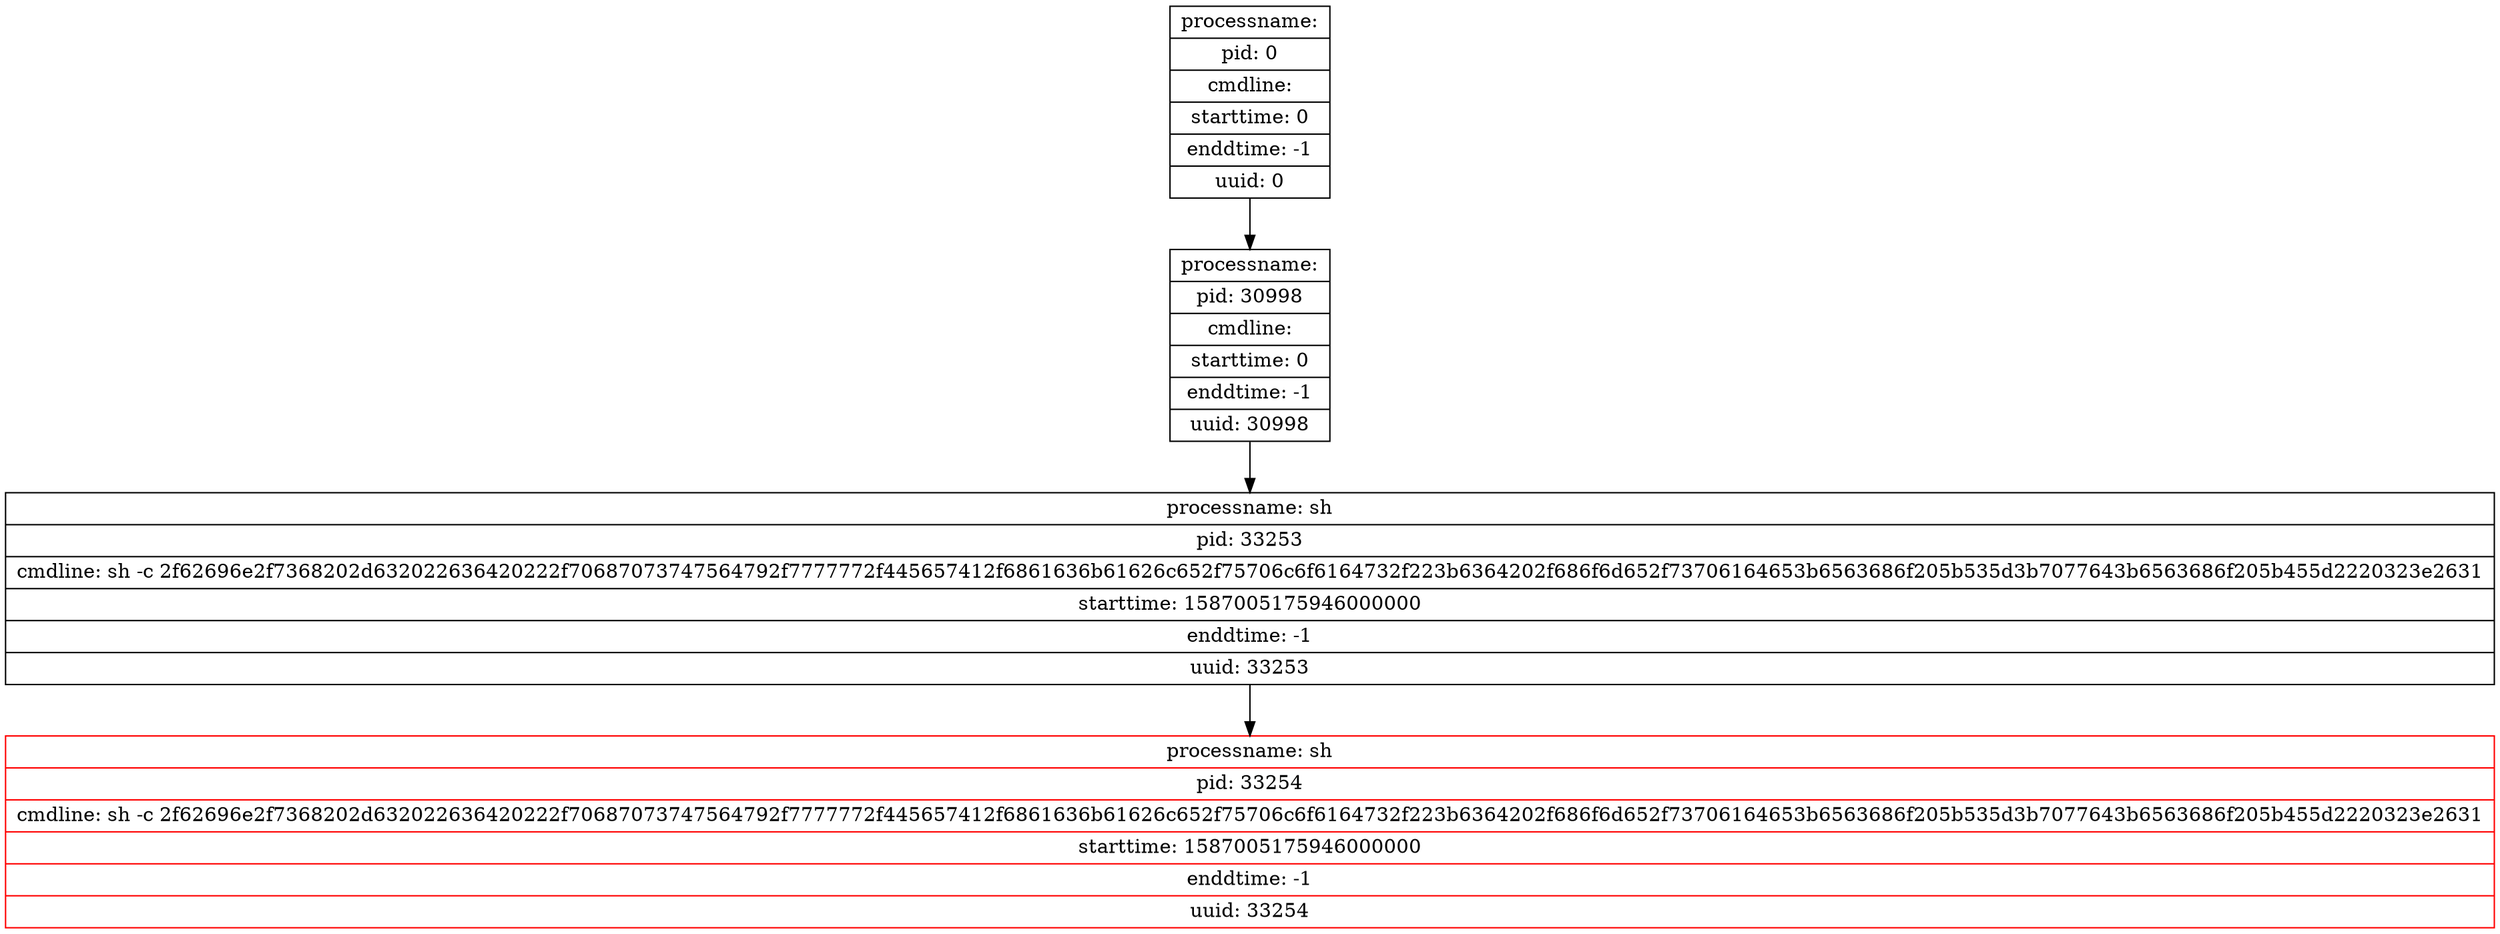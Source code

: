 digraph graph1 {
node [shape = record];
table45 [label = "{<head>processname: sh | pid: 33254 | cmdline: sh -c 2f62696e2f7368202d632022636420222f70687073747564792f7777772f445657412f6861636b61626c652f75706c6f6164732f223b6364202f686f6d652f73706164653b6563686f205b535d3b7077643b6563686f205b455d2220323e2631 | starttime: 1587005175946000000 | enddtime: -1 | uuid: 33254}", color = red];
node [shape = record];
table40 [label = "{<head>processname: sh | pid: 33253 | cmdline: sh -c 2f62696e2f7368202d632022636420222f70687073747564792f7777772f445657412f6861636b61626c652f75706c6f6164732f223b6364202f686f6d652f73706164653b6563686f205b535d3b7077643b6563686f205b455d2220323e2631 | starttime: 1587005175946000000 | enddtime: -1 | uuid: 33253}"];
table40 -> table45;
node [shape = record];
table14 [label = "{<head>processname:  | pid: 30998 | cmdline:  | starttime: 0 | enddtime: -1 | uuid: 30998}"];
table14 -> table40;
node [shape = record];
table0 [label = "{<head>processname:  | pid: 0 | cmdline:  | starttime: 0 | enddtime: -1 | uuid: 0}"];
table0 -> table14;
}
